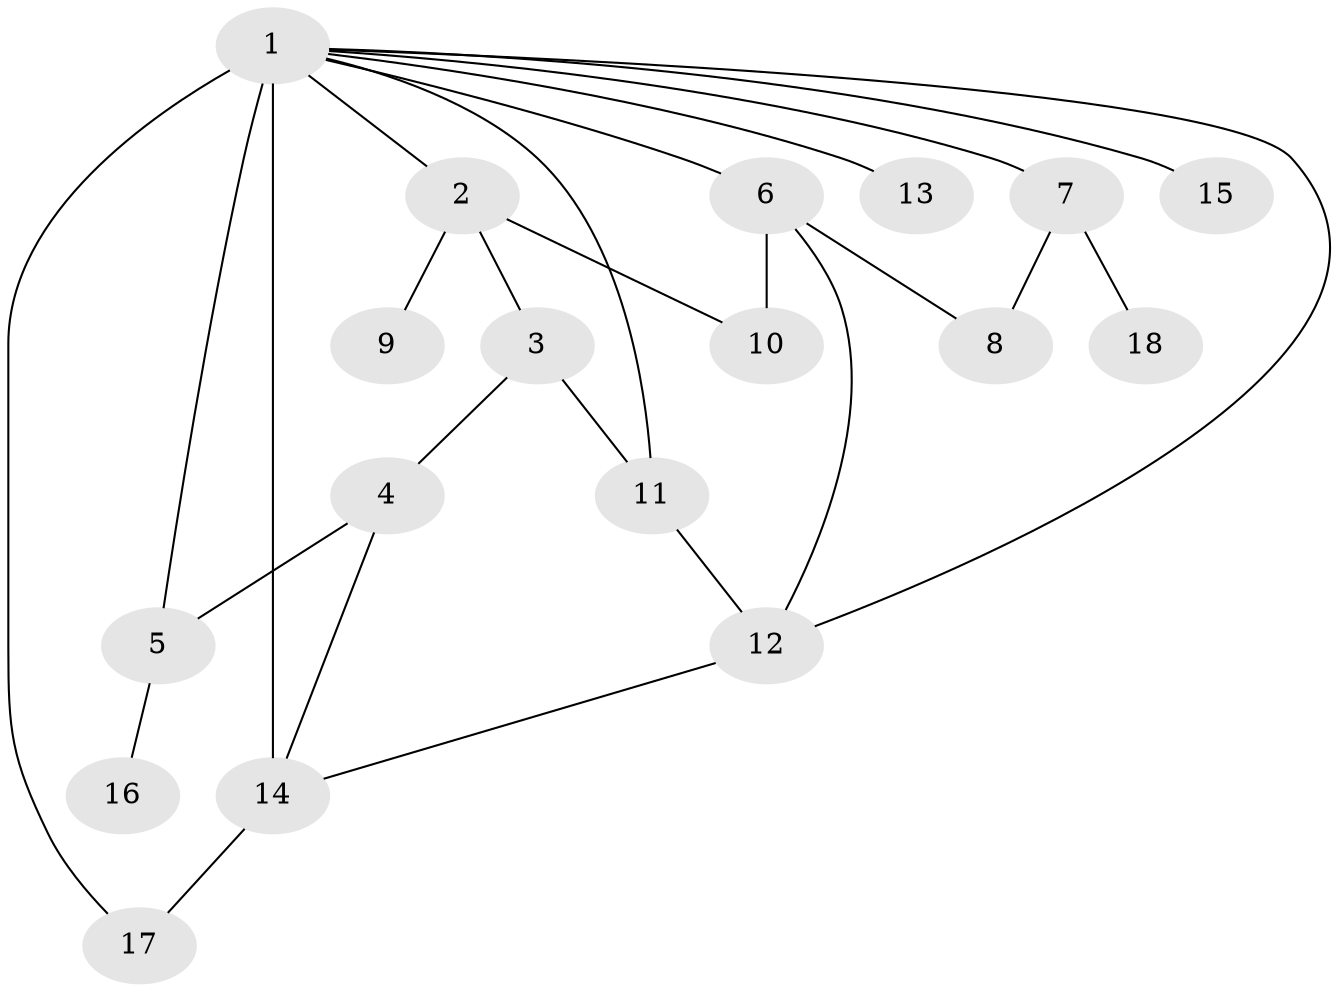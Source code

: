 // original degree distribution, {16: 0.017241379310344827, 8: 0.017241379310344827, 5: 0.06896551724137931, 6: 0.034482758620689655, 1: 0.6206896551724138, 3: 0.06896551724137931, 4: 0.06896551724137931, 2: 0.10344827586206896}
// Generated by graph-tools (version 1.1) at 2025/50/03/04/25 22:50:14]
// undirected, 18 vertices, 26 edges
graph export_dot {
  node [color=gray90,style=filled];
  1;
  2;
  3;
  4;
  5;
  6;
  7;
  8;
  9;
  10;
  11;
  12;
  13;
  14;
  15;
  16;
  17;
  18;
  1 -- 2 [weight=1.0];
  1 -- 5 [weight=1.0];
  1 -- 6 [weight=1.0];
  1 -- 7 [weight=1.0];
  1 -- 11 [weight=1.0];
  1 -- 12 [weight=1.0];
  1 -- 13 [weight=1.0];
  1 -- 14 [weight=6.0];
  1 -- 15 [weight=1.0];
  1 -- 17 [weight=1.0];
  2 -- 3 [weight=1.0];
  2 -- 9 [weight=1.0];
  2 -- 10 [weight=1.0];
  3 -- 4 [weight=1.0];
  3 -- 11 [weight=1.0];
  4 -- 5 [weight=1.0];
  4 -- 14 [weight=1.0];
  5 -- 16 [weight=1.0];
  6 -- 8 [weight=1.0];
  6 -- 10 [weight=2.0];
  6 -- 12 [weight=1.0];
  7 -- 8 [weight=1.0];
  7 -- 18 [weight=1.0];
  11 -- 12 [weight=1.0];
  12 -- 14 [weight=1.0];
  14 -- 17 [weight=1.0];
}
